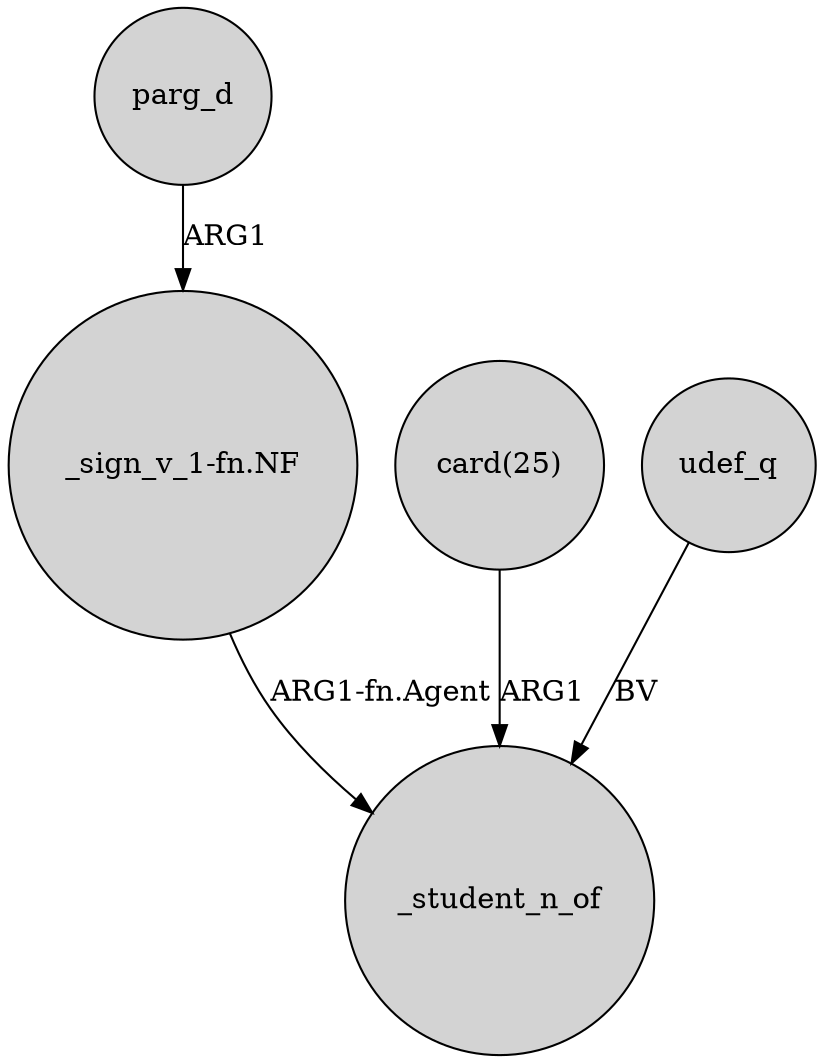 digraph {
	node [shape=circle style=filled]
	parg_d -> "_sign_v_1-fn.NF" [label=ARG1]
	"_sign_v_1-fn.NF" -> _student_n_of [label="ARG1-fn.Agent"]
	"card(25)" -> _student_n_of [label=ARG1]
	udef_q -> _student_n_of [label=BV]
}
